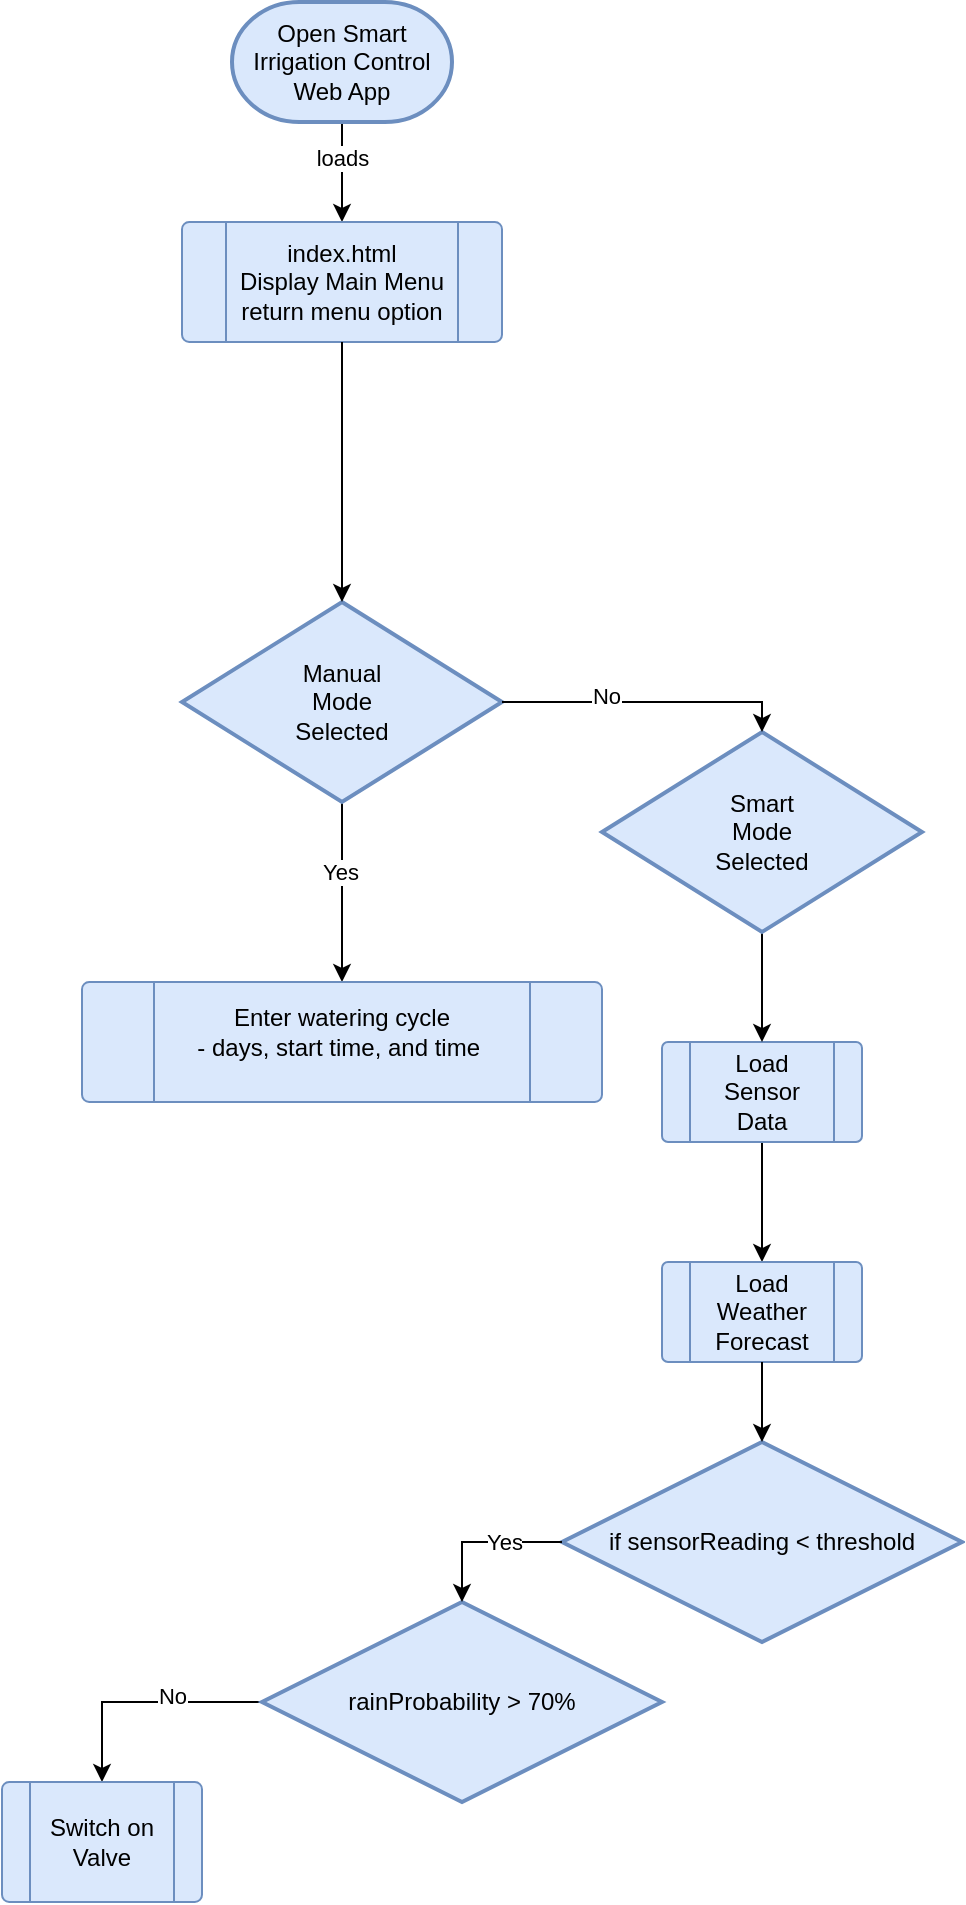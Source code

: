 <mxfile version="24.7.7">
  <diagram id="C5RBs43oDa-KdzZeNtuy" name="Page-1">
    <mxGraphModel dx="1468" dy="812" grid="1" gridSize="10" guides="1" tooltips="1" connect="1" arrows="1" fold="1" page="1" pageScale="1" pageWidth="827" pageHeight="1169" background="none" math="0" shadow="0">
      <root>
        <mxCell id="WIyWlLk6GJQsqaUBKTNV-0" />
        <mxCell id="WIyWlLk6GJQsqaUBKTNV-1" parent="WIyWlLk6GJQsqaUBKTNV-0" />
        <mxCell id="lYG3xDOw-mOF29yi0zcu-2" style="edgeStyle=orthogonalEdgeStyle;rounded=0;orthogonalLoop=1;jettySize=auto;html=1;exitX=0.5;exitY=1;exitDx=0;exitDy=0;exitPerimeter=0;entryX=0.5;entryY=0;entryDx=0;entryDy=0;" edge="1" parent="WIyWlLk6GJQsqaUBKTNV-1" source="lYG3xDOw-mOF29yi0zcu-0" target="lYG3xDOw-mOF29yi0zcu-1">
          <mxGeometry relative="1" as="geometry" />
        </mxCell>
        <mxCell id="lYG3xDOw-mOF29yi0zcu-5" value="loads" style="edgeLabel;html=1;align=center;verticalAlign=middle;resizable=0;points=[];" vertex="1" connectable="0" parent="lYG3xDOw-mOF29yi0zcu-2">
          <mxGeometry x="-0.278" relative="1" as="geometry">
            <mxPoint as="offset" />
          </mxGeometry>
        </mxCell>
        <mxCell id="lYG3xDOw-mOF29yi0zcu-0" value="Open Smart Irrigation Control Web App" style="strokeWidth=2;html=1;shape=mxgraph.flowchart.terminator;whiteSpace=wrap;fillColor=#dae8fc;strokeColor=#6c8ebf;" vertex="1" parent="WIyWlLk6GJQsqaUBKTNV-1">
          <mxGeometry x="345" y="80" width="110" height="60" as="geometry" />
        </mxCell>
        <mxCell id="lYG3xDOw-mOF29yi0zcu-1" value="" style="verticalLabelPosition=bottom;verticalAlign=top;html=1;shape=process;whiteSpace=wrap;rounded=1;size=0.14;arcSize=6;fillColor=#dae8fc;strokeColor=#6c8ebf;" vertex="1" parent="WIyWlLk6GJQsqaUBKTNV-1">
          <mxGeometry x="320" y="190" width="160" height="60" as="geometry" />
        </mxCell>
        <mxCell id="lYG3xDOw-mOF29yi0zcu-3" value="index.html&lt;div&gt;Display Main Menu&lt;/div&gt;&lt;div&gt;return menu option&lt;/div&gt;" style="text;html=1;align=center;verticalAlign=middle;whiteSpace=wrap;rounded=0;" vertex="1" parent="WIyWlLk6GJQsqaUBKTNV-1">
          <mxGeometry x="340" y="205" width="120" height="30" as="geometry" />
        </mxCell>
        <mxCell id="lYG3xDOw-mOF29yi0zcu-48" style="edgeStyle=orthogonalEdgeStyle;rounded=0;orthogonalLoop=1;jettySize=auto;html=1;exitX=0.5;exitY=1;exitDx=0;exitDy=0;entryX=0.5;entryY=0;entryDx=0;entryDy=0;" edge="1" parent="WIyWlLk6GJQsqaUBKTNV-1" source="lYG3xDOw-mOF29yi0zcu-8" target="lYG3xDOw-mOF29yi0zcu-45">
          <mxGeometry relative="1" as="geometry" />
        </mxCell>
        <mxCell id="lYG3xDOw-mOF29yi0zcu-8" value="" style="verticalLabelPosition=bottom;verticalAlign=top;html=1;shape=process;whiteSpace=wrap;rounded=1;size=0.14;arcSize=6;fillColor=#dae8fc;strokeColor=#6c8ebf;" vertex="1" parent="WIyWlLk6GJQsqaUBKTNV-1">
          <mxGeometry x="560" y="600" width="100" height="50" as="geometry" />
        </mxCell>
        <mxCell id="lYG3xDOw-mOF29yi0zcu-11" value="Load Sensor Data" style="text;html=1;align=center;verticalAlign=middle;whiteSpace=wrap;rounded=0;" vertex="1" parent="WIyWlLk6GJQsqaUBKTNV-1">
          <mxGeometry x="580" y="610" width="60" height="30" as="geometry" />
        </mxCell>
        <mxCell id="lYG3xDOw-mOF29yi0zcu-38" style="edgeStyle=orthogonalEdgeStyle;rounded=0;orthogonalLoop=1;jettySize=auto;html=1;" edge="1" parent="WIyWlLk6GJQsqaUBKTNV-1" source="lYG3xDOw-mOF29yi0zcu-21" target="lYG3xDOw-mOF29yi0zcu-36">
          <mxGeometry relative="1" as="geometry" />
        </mxCell>
        <mxCell id="lYG3xDOw-mOF29yi0zcu-40" value="Yes" style="edgeLabel;html=1;align=center;verticalAlign=middle;resizable=0;points=[];" vertex="1" connectable="0" parent="lYG3xDOw-mOF29yi0zcu-38">
          <mxGeometry x="-0.23" y="-1" relative="1" as="geometry">
            <mxPoint as="offset" />
          </mxGeometry>
        </mxCell>
        <mxCell id="lYG3xDOw-mOF29yi0zcu-21" value="" style="strokeWidth=2;html=1;shape=mxgraph.flowchart.decision;whiteSpace=wrap;fillColor=#dae8fc;strokeColor=#6c8ebf;" vertex="1" parent="WIyWlLk6GJQsqaUBKTNV-1">
          <mxGeometry x="320" y="380" width="160" height="100" as="geometry" />
        </mxCell>
        <mxCell id="lYG3xDOw-mOF29yi0zcu-27" value="Manual Mode Selected" style="text;html=1;align=center;verticalAlign=middle;whiteSpace=wrap;rounded=0;" vertex="1" parent="WIyWlLk6GJQsqaUBKTNV-1">
          <mxGeometry x="370" y="415" width="60" height="30" as="geometry" />
        </mxCell>
        <mxCell id="lYG3xDOw-mOF29yi0zcu-44" style="edgeStyle=orthogonalEdgeStyle;rounded=0;orthogonalLoop=1;jettySize=auto;html=1;exitX=0.5;exitY=1;exitDx=0;exitDy=0;exitPerimeter=0;entryX=0.5;entryY=0;entryDx=0;entryDy=0;" edge="1" parent="WIyWlLk6GJQsqaUBKTNV-1" source="lYG3xDOw-mOF29yi0zcu-28" target="lYG3xDOw-mOF29yi0zcu-8">
          <mxGeometry relative="1" as="geometry" />
        </mxCell>
        <mxCell id="lYG3xDOw-mOF29yi0zcu-28" value="" style="strokeWidth=2;html=1;shape=mxgraph.flowchart.decision;whiteSpace=wrap;fillColor=#dae8fc;strokeColor=#6c8ebf;" vertex="1" parent="WIyWlLk6GJQsqaUBKTNV-1">
          <mxGeometry x="530" y="445" width="160" height="100" as="geometry" />
        </mxCell>
        <mxCell id="lYG3xDOw-mOF29yi0zcu-29" value="Smart Mode Selected" style="text;html=1;align=center;verticalAlign=middle;whiteSpace=wrap;rounded=0;" vertex="1" parent="WIyWlLk6GJQsqaUBKTNV-1">
          <mxGeometry x="580" y="480" width="60" height="30" as="geometry" />
        </mxCell>
        <mxCell id="lYG3xDOw-mOF29yi0zcu-30" style="edgeStyle=orthogonalEdgeStyle;rounded=0;orthogonalLoop=1;jettySize=auto;html=1;entryX=0.5;entryY=0;entryDx=0;entryDy=0;entryPerimeter=0;exitX=1;exitY=0.5;exitDx=0;exitDy=0;exitPerimeter=0;" edge="1" parent="WIyWlLk6GJQsqaUBKTNV-1" source="lYG3xDOw-mOF29yi0zcu-21" target="lYG3xDOw-mOF29yi0zcu-28">
          <mxGeometry relative="1" as="geometry">
            <Array as="points">
              <mxPoint x="610" y="430" />
            </Array>
          </mxGeometry>
        </mxCell>
        <mxCell id="lYG3xDOw-mOF29yi0zcu-31" value="No" style="edgeLabel;html=1;align=center;verticalAlign=middle;resizable=0;points=[];" vertex="1" connectable="0" parent="lYG3xDOw-mOF29yi0zcu-30">
          <mxGeometry x="-0.289" y="3" relative="1" as="geometry">
            <mxPoint as="offset" />
          </mxGeometry>
        </mxCell>
        <mxCell id="lYG3xDOw-mOF29yi0zcu-36" value="" style="verticalLabelPosition=bottom;verticalAlign=top;html=1;shape=process;whiteSpace=wrap;rounded=1;size=0.14;arcSize=6;fillColor=#dae8fc;strokeColor=#6c8ebf;" vertex="1" parent="WIyWlLk6GJQsqaUBKTNV-1">
          <mxGeometry x="270" y="570" width="260" height="60" as="geometry" />
        </mxCell>
        <mxCell id="lYG3xDOw-mOF29yi0zcu-37" value="Enter watering cycle&lt;div&gt;- days, start time, and time&amp;nbsp;&lt;/div&gt;" style="text;html=1;align=center;verticalAlign=middle;whiteSpace=wrap;rounded=0;" vertex="1" parent="WIyWlLk6GJQsqaUBKTNV-1">
          <mxGeometry x="310" y="580" width="180" height="30" as="geometry" />
        </mxCell>
        <mxCell id="lYG3xDOw-mOF29yi0zcu-43" style="edgeStyle=orthogonalEdgeStyle;rounded=0;orthogonalLoop=1;jettySize=auto;html=1;exitX=0.5;exitY=1;exitDx=0;exitDy=0;entryX=0.5;entryY=0;entryDx=0;entryDy=0;entryPerimeter=0;" edge="1" parent="WIyWlLk6GJQsqaUBKTNV-1" source="lYG3xDOw-mOF29yi0zcu-1" target="lYG3xDOw-mOF29yi0zcu-21">
          <mxGeometry relative="1" as="geometry" />
        </mxCell>
        <mxCell id="lYG3xDOw-mOF29yi0zcu-45" value="" style="verticalLabelPosition=bottom;verticalAlign=top;html=1;shape=process;whiteSpace=wrap;rounded=1;size=0.14;arcSize=6;fillColor=#dae8fc;strokeColor=#6c8ebf;" vertex="1" parent="WIyWlLk6GJQsqaUBKTNV-1">
          <mxGeometry x="560" y="710" width="100" height="50" as="geometry" />
        </mxCell>
        <mxCell id="lYG3xDOw-mOF29yi0zcu-46" value="Load Weather Forecast" style="text;html=1;align=center;verticalAlign=middle;whiteSpace=wrap;rounded=0;" vertex="1" parent="WIyWlLk6GJQsqaUBKTNV-1">
          <mxGeometry x="580" y="720" width="60" height="30" as="geometry" />
        </mxCell>
        <mxCell id="lYG3xDOw-mOF29yi0zcu-49" value="if sensorReading &amp;lt; threshold" style="strokeWidth=2;html=1;shape=mxgraph.flowchart.decision;whiteSpace=wrap;fillColor=#dae8fc;strokeColor=#6c8ebf;" vertex="1" parent="WIyWlLk6GJQsqaUBKTNV-1">
          <mxGeometry x="510" y="800" width="200" height="100" as="geometry" />
        </mxCell>
        <mxCell id="lYG3xDOw-mOF29yi0zcu-50" style="edgeStyle=orthogonalEdgeStyle;rounded=0;orthogonalLoop=1;jettySize=auto;html=1;exitX=0.5;exitY=1;exitDx=0;exitDy=0;entryX=0.5;entryY=0;entryDx=0;entryDy=0;entryPerimeter=0;" edge="1" parent="WIyWlLk6GJQsqaUBKTNV-1" source="lYG3xDOw-mOF29yi0zcu-45" target="lYG3xDOw-mOF29yi0zcu-49">
          <mxGeometry relative="1" as="geometry" />
        </mxCell>
        <mxCell id="lYG3xDOw-mOF29yi0zcu-61" style="edgeStyle=orthogonalEdgeStyle;rounded=0;orthogonalLoop=1;jettySize=auto;html=1;exitX=0;exitY=0.5;exitDx=0;exitDy=0;exitPerimeter=0;entryX=0.5;entryY=0;entryDx=0;entryDy=0;" edge="1" parent="WIyWlLk6GJQsqaUBKTNV-1" source="lYG3xDOw-mOF29yi0zcu-55" target="lYG3xDOw-mOF29yi0zcu-60">
          <mxGeometry relative="1" as="geometry" />
        </mxCell>
        <mxCell id="lYG3xDOw-mOF29yi0zcu-63" value="No" style="edgeLabel;html=1;align=center;verticalAlign=middle;resizable=0;points=[];" vertex="1" connectable="0" parent="lYG3xDOw-mOF29yi0zcu-61">
          <mxGeometry x="-0.197" y="-3" relative="1" as="geometry">
            <mxPoint x="3" as="offset" />
          </mxGeometry>
        </mxCell>
        <mxCell id="lYG3xDOw-mOF29yi0zcu-55" value="rainProbability &amp;gt; 70%" style="strokeWidth=2;html=1;shape=mxgraph.flowchart.decision;whiteSpace=wrap;fillColor=#dae8fc;strokeColor=#6c8ebf;" vertex="1" parent="WIyWlLk6GJQsqaUBKTNV-1">
          <mxGeometry x="360" y="880" width="200" height="100" as="geometry" />
        </mxCell>
        <mxCell id="lYG3xDOw-mOF29yi0zcu-56" style="edgeStyle=orthogonalEdgeStyle;rounded=0;orthogonalLoop=1;jettySize=auto;html=1;exitX=0;exitY=0.5;exitDx=0;exitDy=0;exitPerimeter=0;entryX=0.5;entryY=0;entryDx=0;entryDy=0;entryPerimeter=0;" edge="1" parent="WIyWlLk6GJQsqaUBKTNV-1" source="lYG3xDOw-mOF29yi0zcu-49" target="lYG3xDOw-mOF29yi0zcu-55">
          <mxGeometry relative="1" as="geometry" />
        </mxCell>
        <mxCell id="lYG3xDOw-mOF29yi0zcu-57" value="Yes" style="edgeLabel;html=1;align=center;verticalAlign=middle;resizable=0;points=[];" vertex="1" connectable="0" parent="lYG3xDOw-mOF29yi0zcu-56">
          <mxGeometry x="-0.19" y="2" relative="1" as="geometry">
            <mxPoint x="3" y="-2" as="offset" />
          </mxGeometry>
        </mxCell>
        <mxCell id="lYG3xDOw-mOF29yi0zcu-60" value="" style="verticalLabelPosition=bottom;verticalAlign=top;html=1;shape=process;whiteSpace=wrap;rounded=1;size=0.14;arcSize=6;fillColor=#dae8fc;strokeColor=#6c8ebf;" vertex="1" parent="WIyWlLk6GJQsqaUBKTNV-1">
          <mxGeometry x="230" y="970" width="100" height="60" as="geometry" />
        </mxCell>
        <mxCell id="lYG3xDOw-mOF29yi0zcu-62" value="Switch on Valve" style="text;html=1;align=center;verticalAlign=middle;whiteSpace=wrap;rounded=0;" vertex="1" parent="WIyWlLk6GJQsqaUBKTNV-1">
          <mxGeometry x="250" y="985" width="60" height="30" as="geometry" />
        </mxCell>
      </root>
    </mxGraphModel>
  </diagram>
</mxfile>
